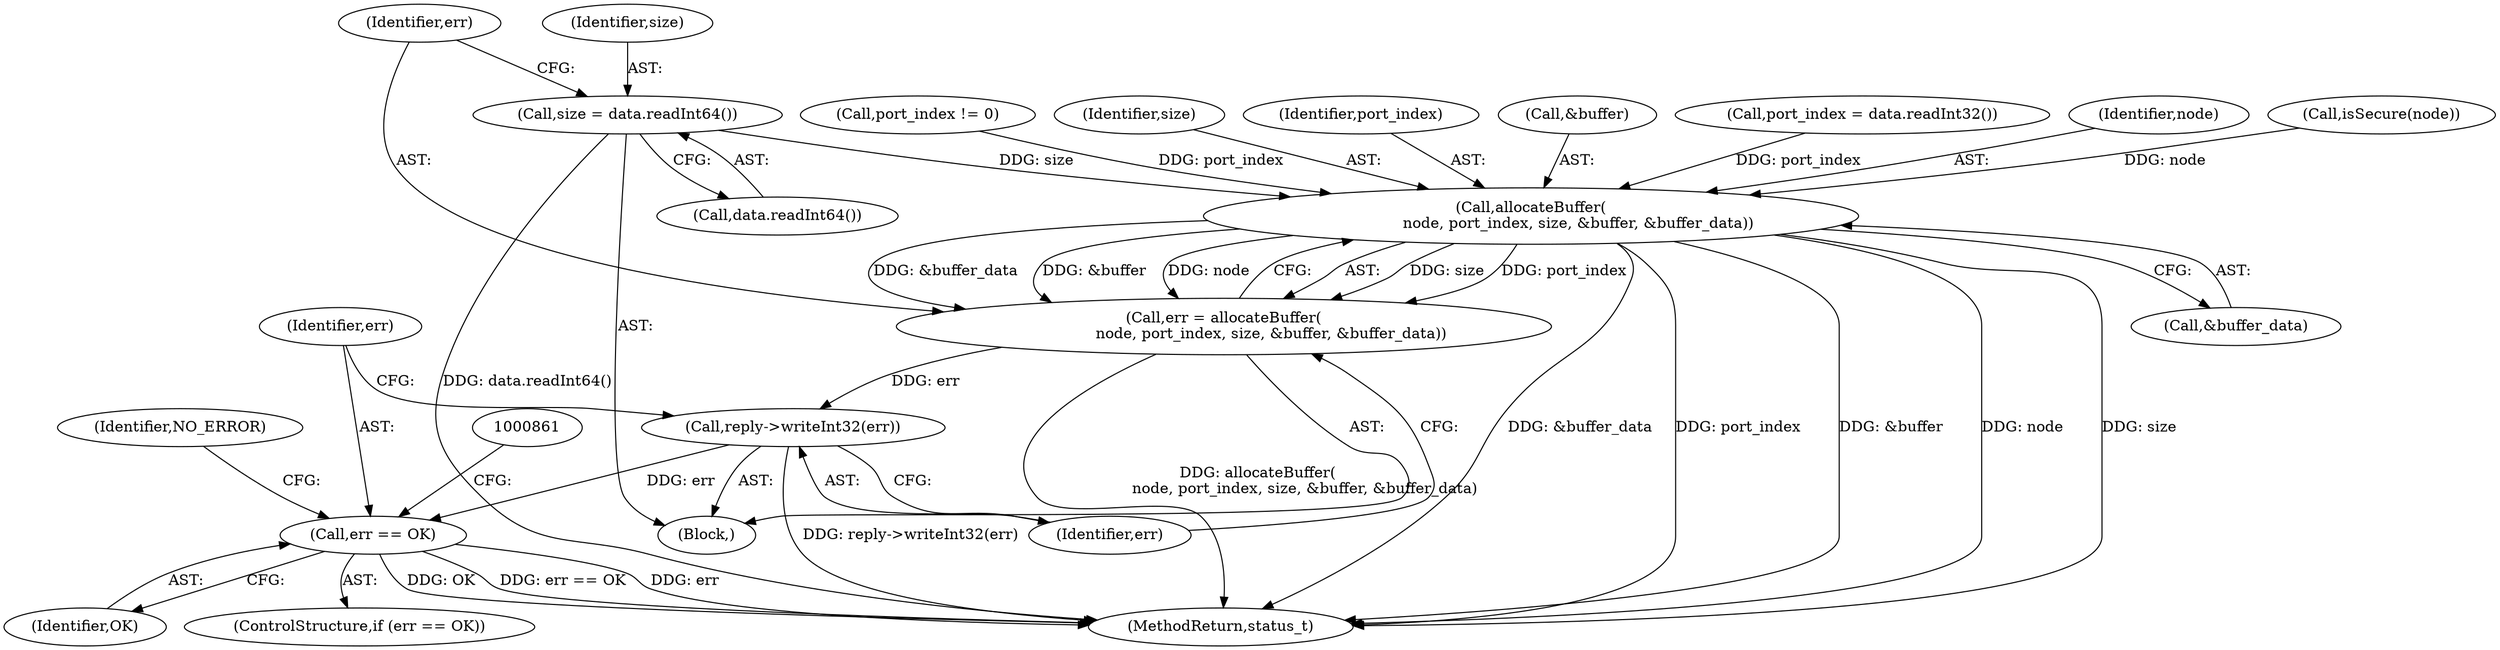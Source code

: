 digraph "0_Android_1171e7c047bf79e7c93342bb6a812c9edd86aa84@API" {
"1000836" [label="(Call,size = data.readInt64())"];
"1000844" [label="(Call,allocateBuffer(\n                    node, port_index, size, &buffer, &buffer_data))"];
"1000842" [label="(Call,err = allocateBuffer(\n                    node, port_index, size, &buffer, &buffer_data))"];
"1000852" [label="(Call,reply->writeInt32(err))"];
"1000855" [label="(Call,err == OK)"];
"1000825" [label="(Call,port_index != 0)"];
"1000855" [label="(Call,err == OK)"];
"1000847" [label="(Identifier,size)"];
"1000854" [label="(ControlStructure,if (err == OK))"];
"1000838" [label="(Call,data.readInt64())"];
"1000846" [label="(Identifier,port_index)"];
"1000843" [label="(Identifier,err)"];
"1001056" [label="(MethodReturn,status_t)"];
"1000842" [label="(Call,err = allocateBuffer(\n                    node, port_index, size, &buffer, &buffer_data))"];
"1000836" [label="(Call,size = data.readInt64())"];
"1000848" [label="(Call,&buffer)"];
"1000868" [label="(Identifier,NO_ERROR)"];
"1000857" [label="(Identifier,OK)"];
"1000805" [label="(Block,)"];
"1000817" [label="(Call,port_index = data.readInt32())"];
"1000837" [label="(Identifier,size)"];
"1000856" [label="(Identifier,err)"];
"1000850" [label="(Call,&buffer_data)"];
"1000845" [label="(Identifier,node)"];
"1000853" [label="(Identifier,err)"];
"1000852" [label="(Call,reply->writeInt32(err))"];
"1000844" [label="(Call,allocateBuffer(\n                    node, port_index, size, &buffer, &buffer_data))"];
"1000823" [label="(Call,isSecure(node))"];
"1000836" -> "1000805"  [label="AST: "];
"1000836" -> "1000838"  [label="CFG: "];
"1000837" -> "1000836"  [label="AST: "];
"1000838" -> "1000836"  [label="AST: "];
"1000843" -> "1000836"  [label="CFG: "];
"1000836" -> "1001056"  [label="DDG: data.readInt64()"];
"1000836" -> "1000844"  [label="DDG: size"];
"1000844" -> "1000842"  [label="AST: "];
"1000844" -> "1000850"  [label="CFG: "];
"1000845" -> "1000844"  [label="AST: "];
"1000846" -> "1000844"  [label="AST: "];
"1000847" -> "1000844"  [label="AST: "];
"1000848" -> "1000844"  [label="AST: "];
"1000850" -> "1000844"  [label="AST: "];
"1000842" -> "1000844"  [label="CFG: "];
"1000844" -> "1001056"  [label="DDG: &buffer_data"];
"1000844" -> "1001056"  [label="DDG: port_index"];
"1000844" -> "1001056"  [label="DDG: &buffer"];
"1000844" -> "1001056"  [label="DDG: node"];
"1000844" -> "1001056"  [label="DDG: size"];
"1000844" -> "1000842"  [label="DDG: size"];
"1000844" -> "1000842"  [label="DDG: port_index"];
"1000844" -> "1000842"  [label="DDG: &buffer_data"];
"1000844" -> "1000842"  [label="DDG: &buffer"];
"1000844" -> "1000842"  [label="DDG: node"];
"1000823" -> "1000844"  [label="DDG: node"];
"1000817" -> "1000844"  [label="DDG: port_index"];
"1000825" -> "1000844"  [label="DDG: port_index"];
"1000842" -> "1000805"  [label="AST: "];
"1000843" -> "1000842"  [label="AST: "];
"1000853" -> "1000842"  [label="CFG: "];
"1000842" -> "1001056"  [label="DDG: allocateBuffer(\n                    node, port_index, size, &buffer, &buffer_data)"];
"1000842" -> "1000852"  [label="DDG: err"];
"1000852" -> "1000805"  [label="AST: "];
"1000852" -> "1000853"  [label="CFG: "];
"1000853" -> "1000852"  [label="AST: "];
"1000856" -> "1000852"  [label="CFG: "];
"1000852" -> "1001056"  [label="DDG: reply->writeInt32(err)"];
"1000852" -> "1000855"  [label="DDG: err"];
"1000855" -> "1000854"  [label="AST: "];
"1000855" -> "1000857"  [label="CFG: "];
"1000856" -> "1000855"  [label="AST: "];
"1000857" -> "1000855"  [label="AST: "];
"1000861" -> "1000855"  [label="CFG: "];
"1000868" -> "1000855"  [label="CFG: "];
"1000855" -> "1001056"  [label="DDG: OK"];
"1000855" -> "1001056"  [label="DDG: err == OK"];
"1000855" -> "1001056"  [label="DDG: err"];
}
